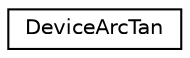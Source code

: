 digraph "Graphical Class Hierarchy"
{
  edge [fontname="Helvetica",fontsize="10",labelfontname="Helvetica",labelfontsize="10"];
  node [fontname="Helvetica",fontsize="10",shape=record];
  rankdir="LR";
  Node0 [label="DeviceArcTan",height=0.2,width=0.4,color="black", fillcolor="white", style="filled",URL="$structDeviceArcTan.html"];
}
